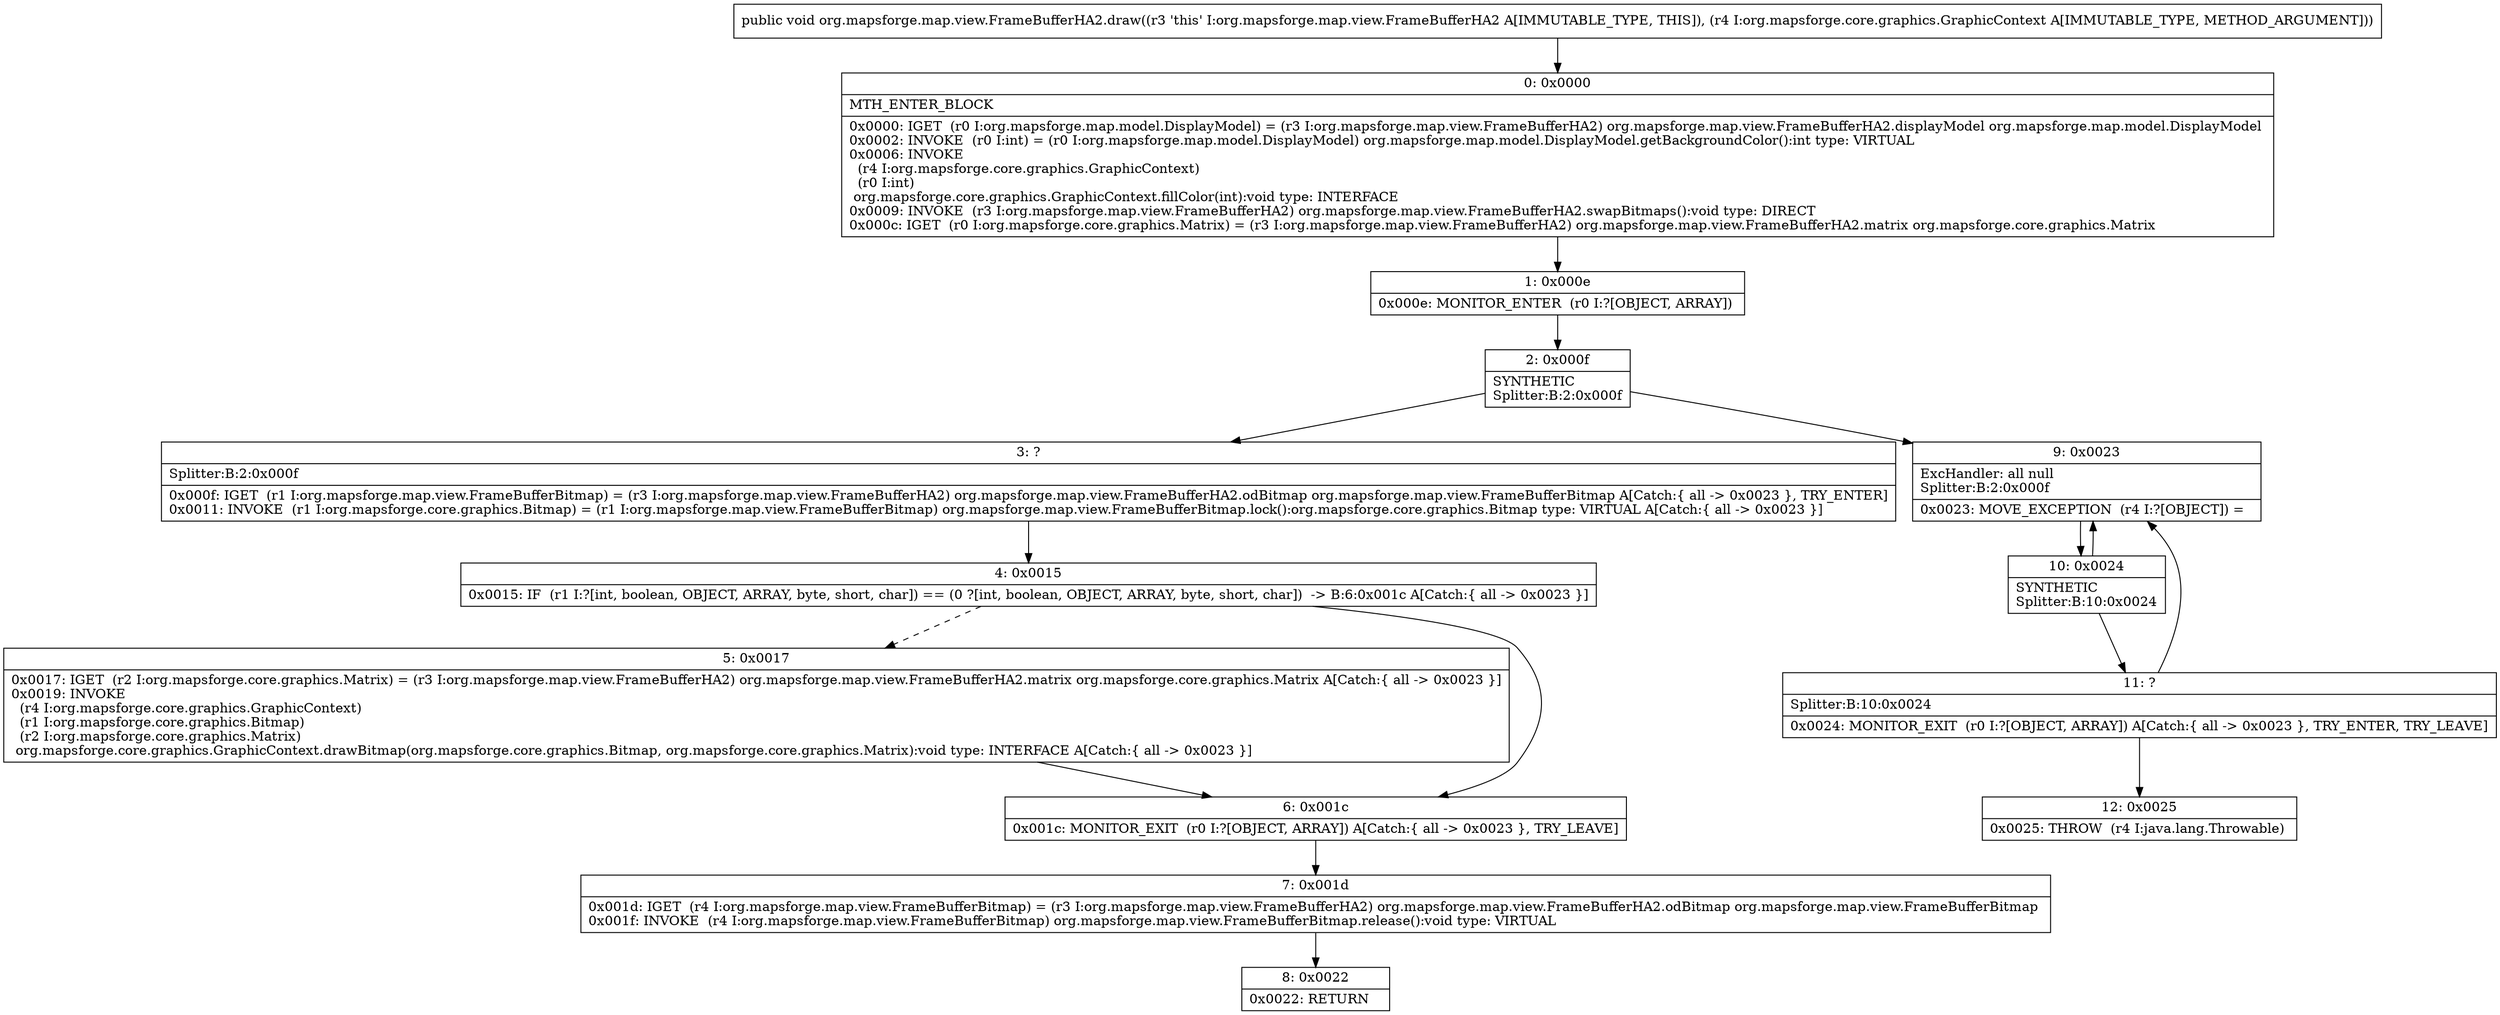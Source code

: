 digraph "CFG fororg.mapsforge.map.view.FrameBufferHA2.draw(Lorg\/mapsforge\/core\/graphics\/GraphicContext;)V" {
Node_0 [shape=record,label="{0\:\ 0x0000|MTH_ENTER_BLOCK\l|0x0000: IGET  (r0 I:org.mapsforge.map.model.DisplayModel) = (r3 I:org.mapsforge.map.view.FrameBufferHA2) org.mapsforge.map.view.FrameBufferHA2.displayModel org.mapsforge.map.model.DisplayModel \l0x0002: INVOKE  (r0 I:int) = (r0 I:org.mapsforge.map.model.DisplayModel) org.mapsforge.map.model.DisplayModel.getBackgroundColor():int type: VIRTUAL \l0x0006: INVOKE  \l  (r4 I:org.mapsforge.core.graphics.GraphicContext)\l  (r0 I:int)\l org.mapsforge.core.graphics.GraphicContext.fillColor(int):void type: INTERFACE \l0x0009: INVOKE  (r3 I:org.mapsforge.map.view.FrameBufferHA2) org.mapsforge.map.view.FrameBufferHA2.swapBitmaps():void type: DIRECT \l0x000c: IGET  (r0 I:org.mapsforge.core.graphics.Matrix) = (r3 I:org.mapsforge.map.view.FrameBufferHA2) org.mapsforge.map.view.FrameBufferHA2.matrix org.mapsforge.core.graphics.Matrix \l}"];
Node_1 [shape=record,label="{1\:\ 0x000e|0x000e: MONITOR_ENTER  (r0 I:?[OBJECT, ARRAY]) \l}"];
Node_2 [shape=record,label="{2\:\ 0x000f|SYNTHETIC\lSplitter:B:2:0x000f\l}"];
Node_3 [shape=record,label="{3\:\ ?|Splitter:B:2:0x000f\l|0x000f: IGET  (r1 I:org.mapsforge.map.view.FrameBufferBitmap) = (r3 I:org.mapsforge.map.view.FrameBufferHA2) org.mapsforge.map.view.FrameBufferHA2.odBitmap org.mapsforge.map.view.FrameBufferBitmap A[Catch:\{ all \-\> 0x0023 \}, TRY_ENTER]\l0x0011: INVOKE  (r1 I:org.mapsforge.core.graphics.Bitmap) = (r1 I:org.mapsforge.map.view.FrameBufferBitmap) org.mapsforge.map.view.FrameBufferBitmap.lock():org.mapsforge.core.graphics.Bitmap type: VIRTUAL A[Catch:\{ all \-\> 0x0023 \}]\l}"];
Node_4 [shape=record,label="{4\:\ 0x0015|0x0015: IF  (r1 I:?[int, boolean, OBJECT, ARRAY, byte, short, char]) == (0 ?[int, boolean, OBJECT, ARRAY, byte, short, char])  \-\> B:6:0x001c A[Catch:\{ all \-\> 0x0023 \}]\l}"];
Node_5 [shape=record,label="{5\:\ 0x0017|0x0017: IGET  (r2 I:org.mapsforge.core.graphics.Matrix) = (r3 I:org.mapsforge.map.view.FrameBufferHA2) org.mapsforge.map.view.FrameBufferHA2.matrix org.mapsforge.core.graphics.Matrix A[Catch:\{ all \-\> 0x0023 \}]\l0x0019: INVOKE  \l  (r4 I:org.mapsforge.core.graphics.GraphicContext)\l  (r1 I:org.mapsforge.core.graphics.Bitmap)\l  (r2 I:org.mapsforge.core.graphics.Matrix)\l org.mapsforge.core.graphics.GraphicContext.drawBitmap(org.mapsforge.core.graphics.Bitmap, org.mapsforge.core.graphics.Matrix):void type: INTERFACE A[Catch:\{ all \-\> 0x0023 \}]\l}"];
Node_6 [shape=record,label="{6\:\ 0x001c|0x001c: MONITOR_EXIT  (r0 I:?[OBJECT, ARRAY]) A[Catch:\{ all \-\> 0x0023 \}, TRY_LEAVE]\l}"];
Node_7 [shape=record,label="{7\:\ 0x001d|0x001d: IGET  (r4 I:org.mapsforge.map.view.FrameBufferBitmap) = (r3 I:org.mapsforge.map.view.FrameBufferHA2) org.mapsforge.map.view.FrameBufferHA2.odBitmap org.mapsforge.map.view.FrameBufferBitmap \l0x001f: INVOKE  (r4 I:org.mapsforge.map.view.FrameBufferBitmap) org.mapsforge.map.view.FrameBufferBitmap.release():void type: VIRTUAL \l}"];
Node_8 [shape=record,label="{8\:\ 0x0022|0x0022: RETURN   \l}"];
Node_9 [shape=record,label="{9\:\ 0x0023|ExcHandler: all null\lSplitter:B:2:0x000f\l|0x0023: MOVE_EXCEPTION  (r4 I:?[OBJECT]) =  \l}"];
Node_10 [shape=record,label="{10\:\ 0x0024|SYNTHETIC\lSplitter:B:10:0x0024\l}"];
Node_11 [shape=record,label="{11\:\ ?|Splitter:B:10:0x0024\l|0x0024: MONITOR_EXIT  (r0 I:?[OBJECT, ARRAY]) A[Catch:\{ all \-\> 0x0023 \}, TRY_ENTER, TRY_LEAVE]\l}"];
Node_12 [shape=record,label="{12\:\ 0x0025|0x0025: THROW  (r4 I:java.lang.Throwable) \l}"];
MethodNode[shape=record,label="{public void org.mapsforge.map.view.FrameBufferHA2.draw((r3 'this' I:org.mapsforge.map.view.FrameBufferHA2 A[IMMUTABLE_TYPE, THIS]), (r4 I:org.mapsforge.core.graphics.GraphicContext A[IMMUTABLE_TYPE, METHOD_ARGUMENT])) }"];
MethodNode -> Node_0;
Node_0 -> Node_1;
Node_1 -> Node_2;
Node_2 -> Node_3;
Node_2 -> Node_9;
Node_3 -> Node_4;
Node_4 -> Node_5[style=dashed];
Node_4 -> Node_6;
Node_5 -> Node_6;
Node_6 -> Node_7;
Node_7 -> Node_8;
Node_9 -> Node_10;
Node_10 -> Node_11;
Node_10 -> Node_9;
Node_11 -> Node_12;
Node_11 -> Node_9;
}

